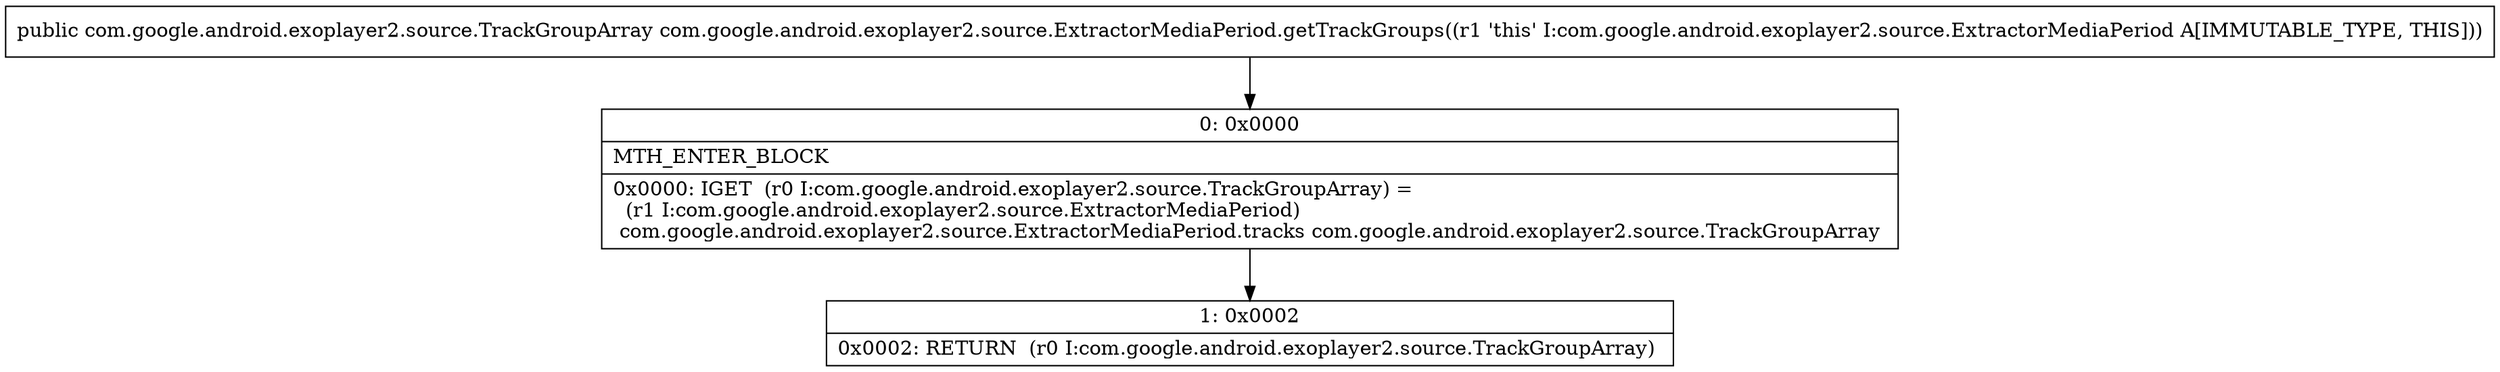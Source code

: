 digraph "CFG forcom.google.android.exoplayer2.source.ExtractorMediaPeriod.getTrackGroups()Lcom\/google\/android\/exoplayer2\/source\/TrackGroupArray;" {
Node_0 [shape=record,label="{0\:\ 0x0000|MTH_ENTER_BLOCK\l|0x0000: IGET  (r0 I:com.google.android.exoplayer2.source.TrackGroupArray) = \l  (r1 I:com.google.android.exoplayer2.source.ExtractorMediaPeriod)\l com.google.android.exoplayer2.source.ExtractorMediaPeriod.tracks com.google.android.exoplayer2.source.TrackGroupArray \l}"];
Node_1 [shape=record,label="{1\:\ 0x0002|0x0002: RETURN  (r0 I:com.google.android.exoplayer2.source.TrackGroupArray) \l}"];
MethodNode[shape=record,label="{public com.google.android.exoplayer2.source.TrackGroupArray com.google.android.exoplayer2.source.ExtractorMediaPeriod.getTrackGroups((r1 'this' I:com.google.android.exoplayer2.source.ExtractorMediaPeriod A[IMMUTABLE_TYPE, THIS])) }"];
MethodNode -> Node_0;
Node_0 -> Node_1;
}

